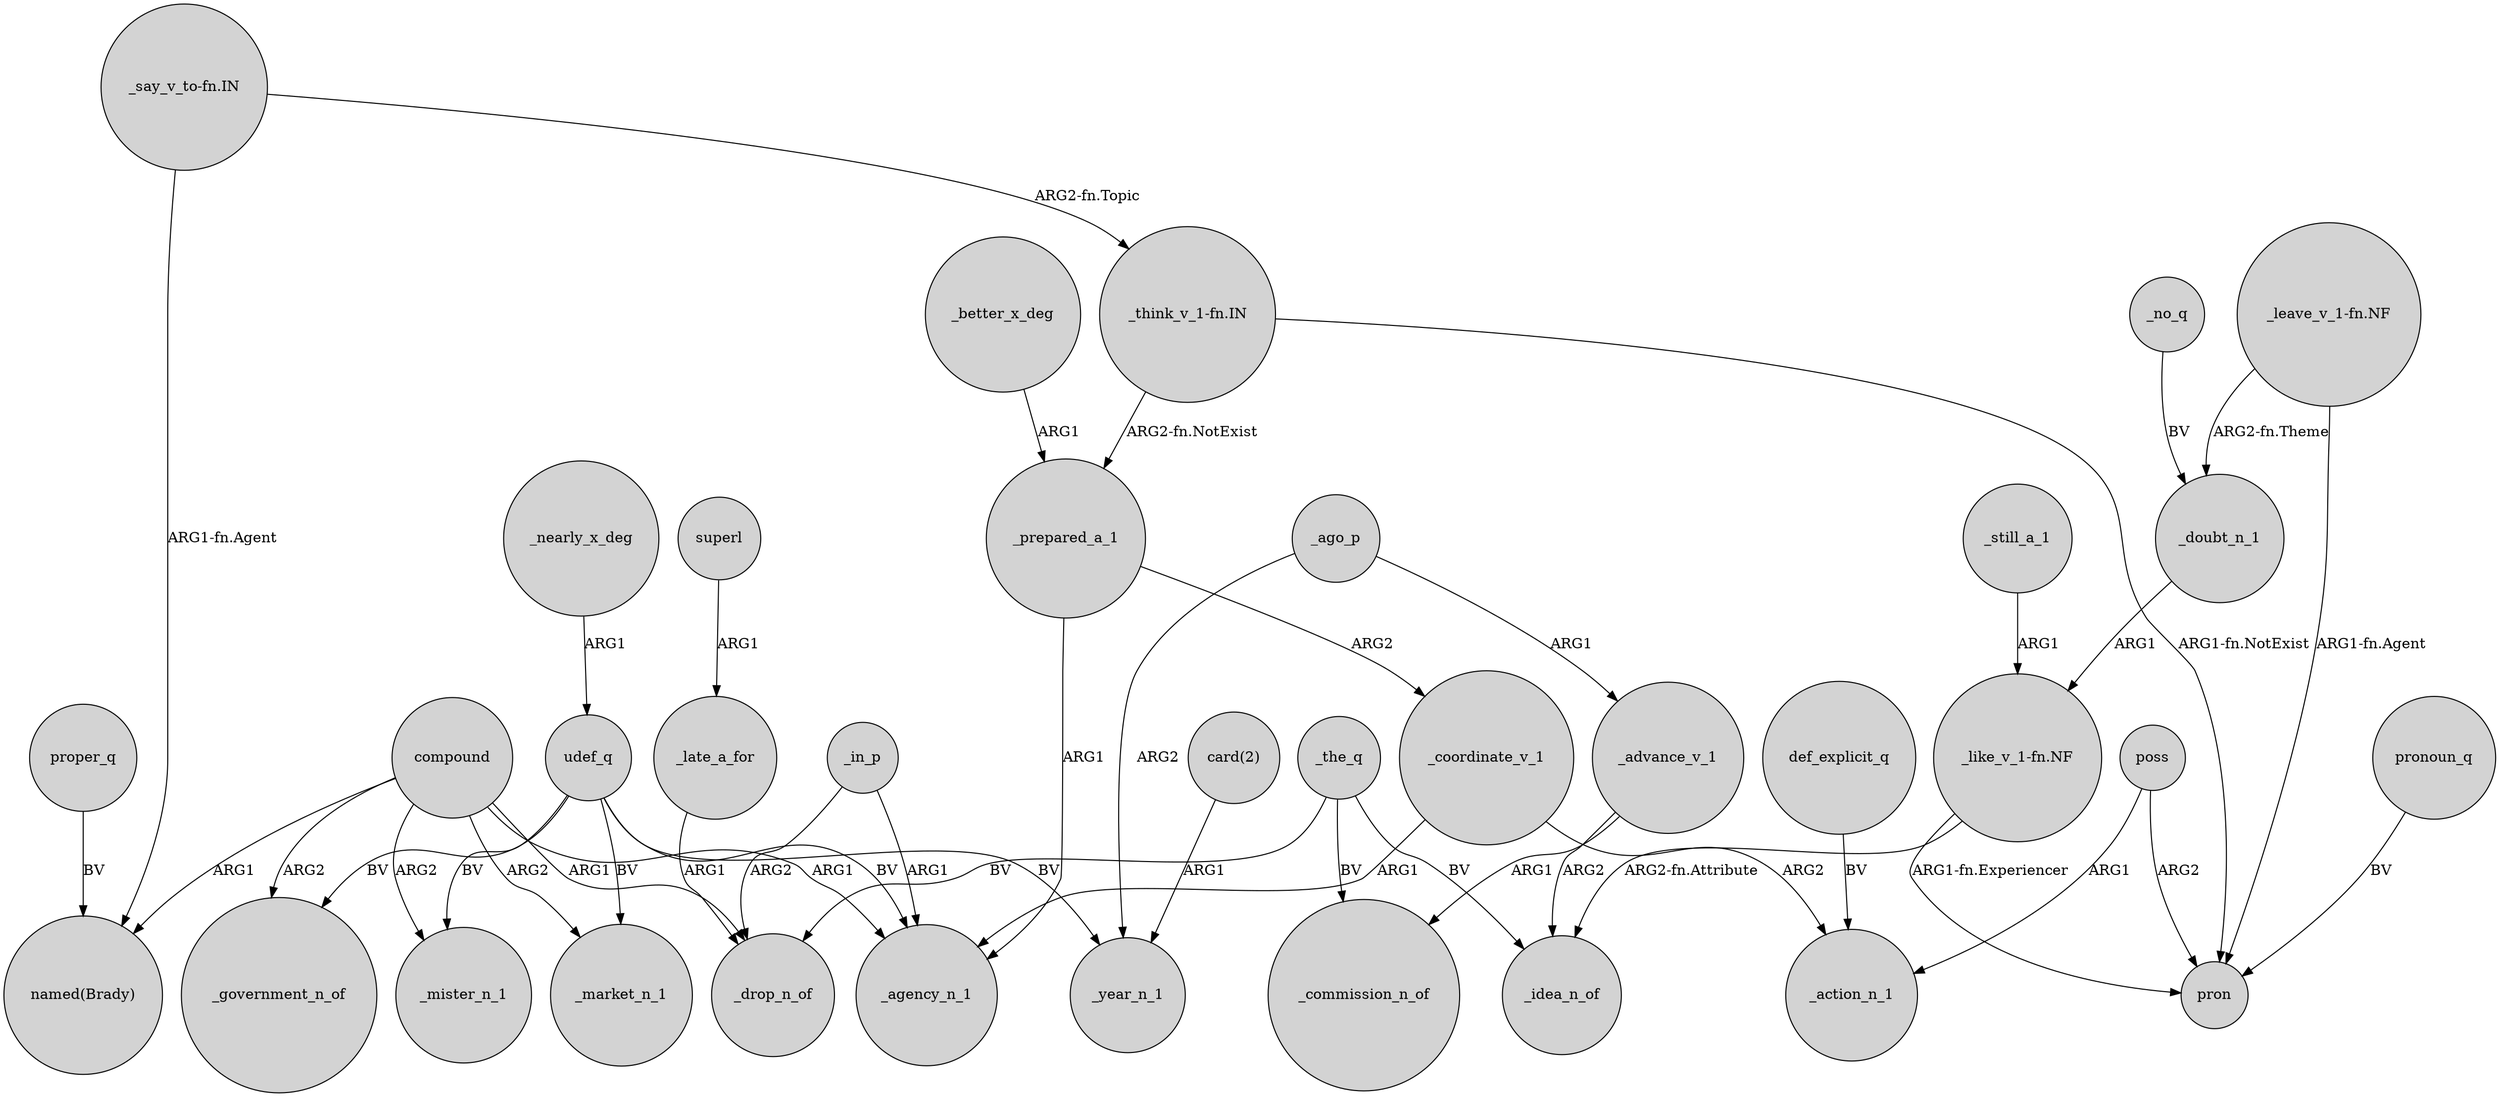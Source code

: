 digraph {
	node [shape=circle style=filled]
	"_say_v_to-fn.IN" -> "named(Brady)" [label="ARG1-fn.Agent"]
	compound -> _market_n_1 [label=ARG2]
	compound -> _agency_n_1 [label=ARG1]
	_in_p -> _agency_n_1 [label=ARG1]
	poss -> pron [label=ARG2]
	_advance_v_1 -> _commission_n_of [label=ARG1]
	"_think_v_1-fn.IN" -> pron [label="ARG1-fn.NotExist"]
	compound -> _government_n_of [label=ARG2]
	udef_q -> _government_n_of [label=BV]
	_prepared_a_1 -> _agency_n_1 [label=ARG1]
	_still_a_1 -> "_like_v_1-fn.NF" [label=ARG1]
	compound -> "named(Brady)" [label=ARG1]
	_prepared_a_1 -> _coordinate_v_1 [label=ARG2]
	_better_x_deg -> _prepared_a_1 [label=ARG1]
	compound -> _mister_n_1 [label=ARG2]
	_ago_p -> _advance_v_1 [label=ARG1]
	udef_q -> _mister_n_1 [label=BV]
	superl -> _late_a_for [label=ARG1]
	_no_q -> _doubt_n_1 [label=BV]
	compound -> _drop_n_of [label=ARG1]
	_in_p -> _drop_n_of [label=ARG2]
	"_leave_v_1-fn.NF" -> pron [label="ARG1-fn.Agent"]
	_doubt_n_1 -> "_like_v_1-fn.NF" [label=ARG1]
	udef_q -> _market_n_1 [label=BV]
	_coordinate_v_1 -> _agency_n_1 [label=ARG1]
	"_say_v_to-fn.IN" -> "_think_v_1-fn.IN" [label="ARG2-fn.Topic"]
	def_explicit_q -> _action_n_1 [label=BV]
	proper_q -> "named(Brady)" [label=BV]
	"_like_v_1-fn.NF" -> _idea_n_of [label="ARG2-fn.Attribute"]
	pronoun_q -> pron [label=BV]
	_ago_p -> _year_n_1 [label=ARG2]
	"card(2)" -> _year_n_1 [label=ARG1]
	_the_q -> _idea_n_of [label=BV]
	poss -> _action_n_1 [label=ARG1]
	_coordinate_v_1 -> _action_n_1 [label=ARG2]
	_late_a_for -> _drop_n_of [label=ARG1]
	_advance_v_1 -> _idea_n_of [label=ARG2]
	_nearly_x_deg -> udef_q [label=ARG1]
	"_think_v_1-fn.IN" -> _prepared_a_1 [label="ARG2-fn.NotExist"]
	_the_q -> _drop_n_of [label=BV]
	"_like_v_1-fn.NF" -> pron [label="ARG1-fn.Experiencer"]
	udef_q -> _agency_n_1 [label=BV]
	_the_q -> _commission_n_of [label=BV]
	"_leave_v_1-fn.NF" -> _doubt_n_1 [label="ARG2-fn.Theme"]
	udef_q -> _year_n_1 [label=BV]
}
